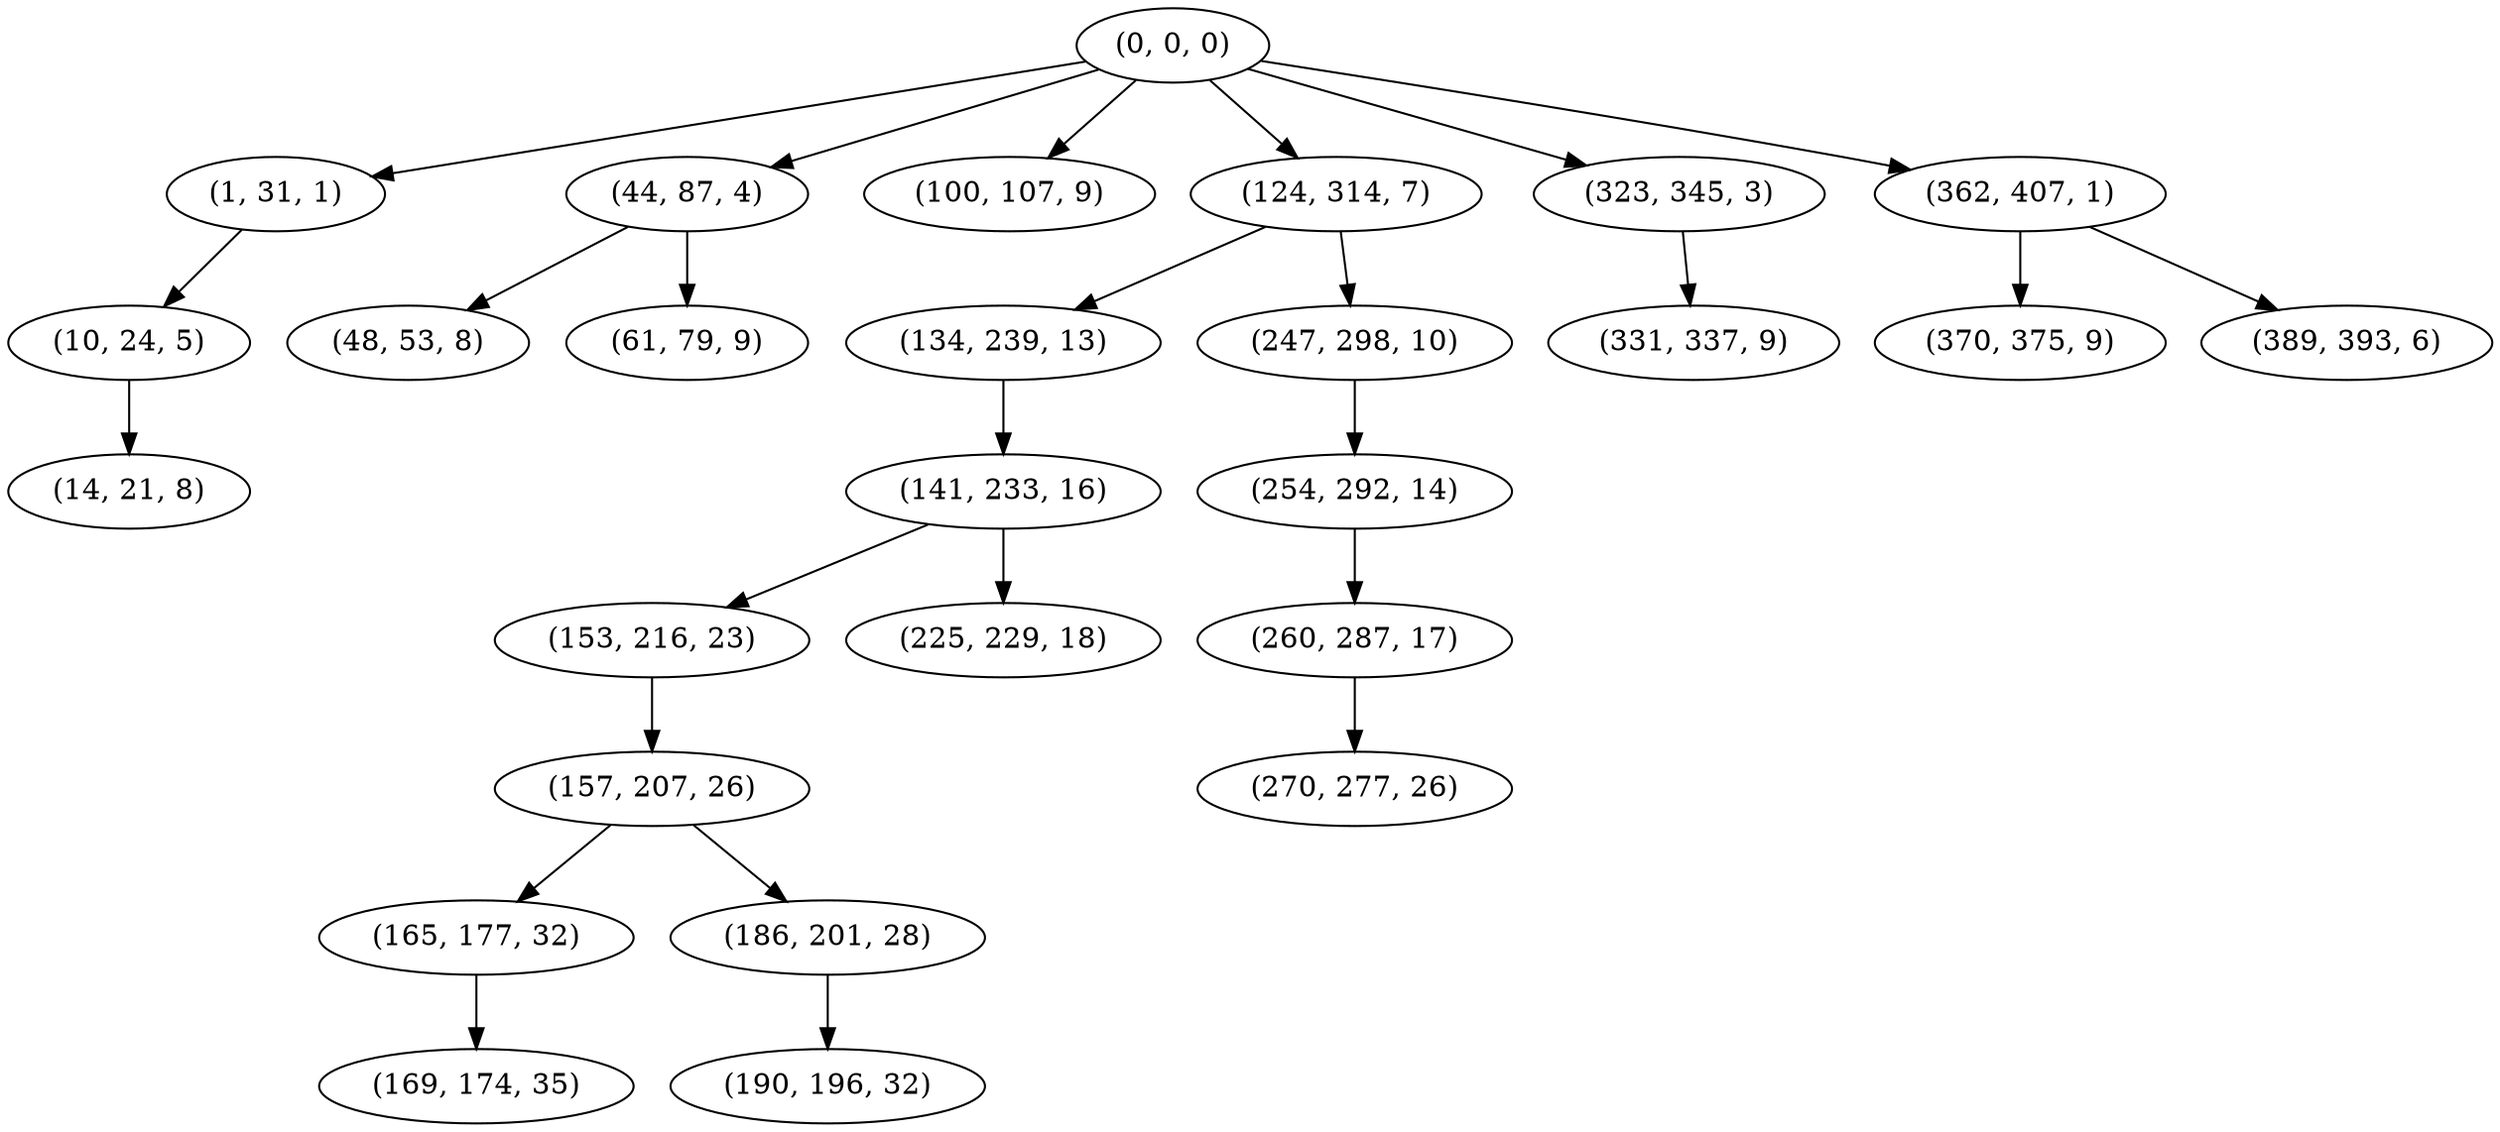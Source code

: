 digraph tree {
    "(0, 0, 0)";
    "(1, 31, 1)";
    "(10, 24, 5)";
    "(14, 21, 8)";
    "(44, 87, 4)";
    "(48, 53, 8)";
    "(61, 79, 9)";
    "(100, 107, 9)";
    "(124, 314, 7)";
    "(134, 239, 13)";
    "(141, 233, 16)";
    "(153, 216, 23)";
    "(157, 207, 26)";
    "(165, 177, 32)";
    "(169, 174, 35)";
    "(186, 201, 28)";
    "(190, 196, 32)";
    "(225, 229, 18)";
    "(247, 298, 10)";
    "(254, 292, 14)";
    "(260, 287, 17)";
    "(270, 277, 26)";
    "(323, 345, 3)";
    "(331, 337, 9)";
    "(362, 407, 1)";
    "(370, 375, 9)";
    "(389, 393, 6)";
    "(0, 0, 0)" -> "(1, 31, 1)";
    "(0, 0, 0)" -> "(44, 87, 4)";
    "(0, 0, 0)" -> "(100, 107, 9)";
    "(0, 0, 0)" -> "(124, 314, 7)";
    "(0, 0, 0)" -> "(323, 345, 3)";
    "(0, 0, 0)" -> "(362, 407, 1)";
    "(1, 31, 1)" -> "(10, 24, 5)";
    "(10, 24, 5)" -> "(14, 21, 8)";
    "(44, 87, 4)" -> "(48, 53, 8)";
    "(44, 87, 4)" -> "(61, 79, 9)";
    "(124, 314, 7)" -> "(134, 239, 13)";
    "(124, 314, 7)" -> "(247, 298, 10)";
    "(134, 239, 13)" -> "(141, 233, 16)";
    "(141, 233, 16)" -> "(153, 216, 23)";
    "(141, 233, 16)" -> "(225, 229, 18)";
    "(153, 216, 23)" -> "(157, 207, 26)";
    "(157, 207, 26)" -> "(165, 177, 32)";
    "(157, 207, 26)" -> "(186, 201, 28)";
    "(165, 177, 32)" -> "(169, 174, 35)";
    "(186, 201, 28)" -> "(190, 196, 32)";
    "(247, 298, 10)" -> "(254, 292, 14)";
    "(254, 292, 14)" -> "(260, 287, 17)";
    "(260, 287, 17)" -> "(270, 277, 26)";
    "(323, 345, 3)" -> "(331, 337, 9)";
    "(362, 407, 1)" -> "(370, 375, 9)";
    "(362, 407, 1)" -> "(389, 393, 6)";
}
